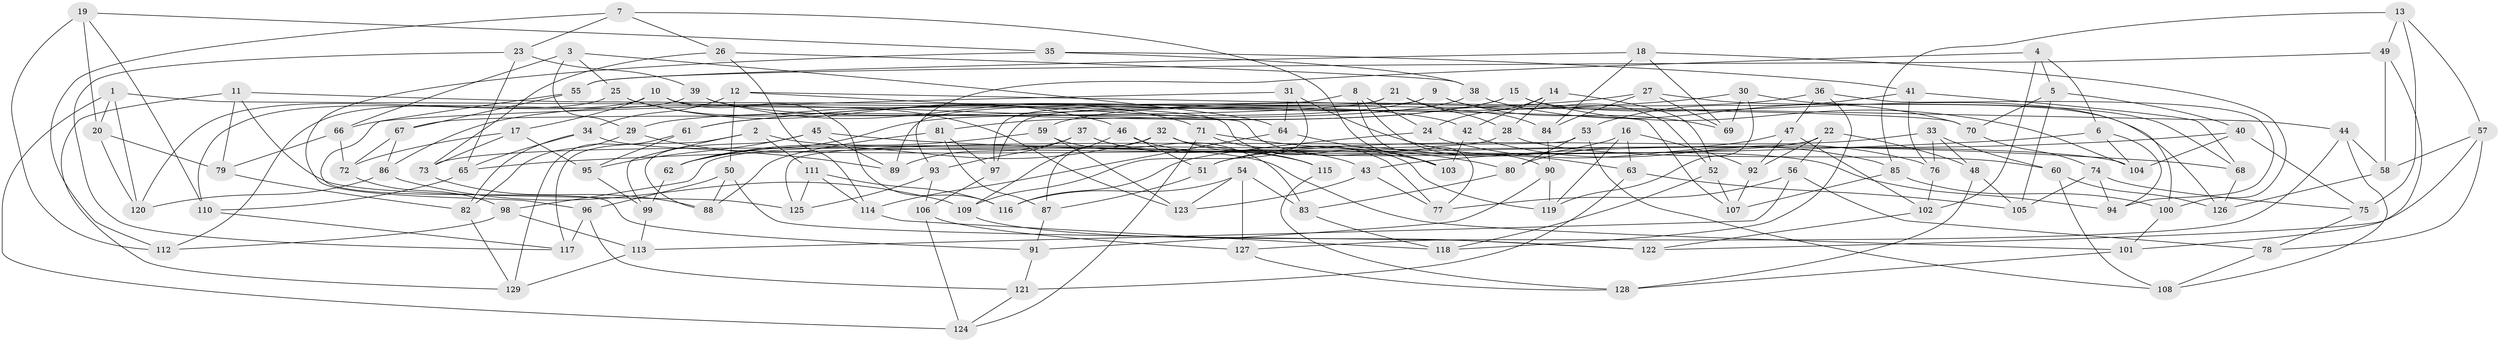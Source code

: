 // coarse degree distribution, {4: 0.3157894736842105, 6: 0.631578947368421, 5: 0.05263157894736842}
// Generated by graph-tools (version 1.1) at 2025/42/03/06/25 10:42:18]
// undirected, 129 vertices, 258 edges
graph export_dot {
graph [start="1"]
  node [color=gray90,style=filled];
  1;
  2;
  3;
  4;
  5;
  6;
  7;
  8;
  9;
  10;
  11;
  12;
  13;
  14;
  15;
  16;
  17;
  18;
  19;
  20;
  21;
  22;
  23;
  24;
  25;
  26;
  27;
  28;
  29;
  30;
  31;
  32;
  33;
  34;
  35;
  36;
  37;
  38;
  39;
  40;
  41;
  42;
  43;
  44;
  45;
  46;
  47;
  48;
  49;
  50;
  51;
  52;
  53;
  54;
  55;
  56;
  57;
  58;
  59;
  60;
  61;
  62;
  63;
  64;
  65;
  66;
  67;
  68;
  69;
  70;
  71;
  72;
  73;
  74;
  75;
  76;
  77;
  78;
  79;
  80;
  81;
  82;
  83;
  84;
  85;
  86;
  87;
  88;
  89;
  90;
  91;
  92;
  93;
  94;
  95;
  96;
  97;
  98;
  99;
  100;
  101;
  102;
  103;
  104;
  105;
  106;
  107;
  108;
  109;
  110;
  111;
  112;
  113;
  114;
  115;
  116;
  117;
  118;
  119;
  120;
  121;
  122;
  123;
  124;
  125;
  126;
  127;
  128;
  129;
  1 -- 107;
  1 -- 20;
  1 -- 124;
  1 -- 120;
  2 -- 99;
  2 -- 101;
  2 -- 117;
  2 -- 111;
  3 -- 25;
  3 -- 66;
  3 -- 64;
  3 -- 29;
  4 -- 93;
  4 -- 5;
  4 -- 102;
  4 -- 6;
  5 -- 105;
  5 -- 40;
  5 -- 70;
  6 -- 94;
  6 -- 65;
  6 -- 104;
  7 -- 26;
  7 -- 23;
  7 -- 103;
  7 -- 112;
  8 -- 24;
  8 -- 90;
  8 -- 77;
  8 -- 89;
  9 -- 69;
  9 -- 97;
  9 -- 62;
  9 -- 52;
  10 -- 116;
  10 -- 119;
  10 -- 110;
  10 -- 17;
  11 -- 79;
  11 -- 125;
  11 -- 70;
  11 -- 129;
  12 -- 34;
  12 -- 50;
  12 -- 103;
  12 -- 44;
  13 -- 57;
  13 -- 85;
  13 -- 75;
  13 -- 49;
  14 -- 42;
  14 -- 28;
  14 -- 24;
  14 -- 52;
  15 -- 86;
  15 -- 104;
  15 -- 29;
  15 -- 126;
  16 -- 51;
  16 -- 63;
  16 -- 119;
  16 -- 92;
  17 -- 73;
  17 -- 95;
  17 -- 72;
  18 -- 69;
  18 -- 100;
  18 -- 84;
  18 -- 55;
  19 -- 35;
  19 -- 20;
  19 -- 110;
  19 -- 112;
  20 -- 120;
  20 -- 79;
  21 -- 67;
  21 -- 97;
  21 -- 28;
  21 -- 84;
  22 -- 48;
  22 -- 92;
  22 -- 73;
  22 -- 56;
  23 -- 65;
  23 -- 39;
  23 -- 117;
  24 -- 116;
  24 -- 85;
  25 -- 46;
  25 -- 120;
  25 -- 123;
  26 -- 73;
  26 -- 114;
  26 -- 38;
  27 -- 69;
  27 -- 84;
  27 -- 68;
  27 -- 61;
  28 -- 98;
  28 -- 60;
  29 -- 82;
  29 -- 89;
  30 -- 100;
  30 -- 61;
  30 -- 69;
  30 -- 119;
  31 -- 109;
  31 -- 63;
  31 -- 66;
  31 -- 64;
  32 -- 115;
  32 -- 62;
  32 -- 87;
  32 -- 94;
  33 -- 76;
  33 -- 48;
  33 -- 51;
  33 -- 60;
  34 -- 104;
  34 -- 65;
  34 -- 82;
  35 -- 38;
  35 -- 41;
  35 -- 96;
  36 -- 94;
  36 -- 59;
  36 -- 118;
  36 -- 47;
  37 -- 89;
  37 -- 43;
  37 -- 93;
  37 -- 115;
  38 -- 70;
  38 -- 81;
  39 -- 42;
  39 -- 71;
  39 -- 112;
  40 -- 43;
  40 -- 104;
  40 -- 75;
  41 -- 53;
  41 -- 68;
  41 -- 76;
  42 -- 103;
  42 -- 76;
  43 -- 77;
  43 -- 123;
  44 -- 108;
  44 -- 58;
  44 -- 127;
  45 -- 88;
  45 -- 95;
  45 -- 89;
  45 -- 68;
  46 -- 109;
  46 -- 115;
  46 -- 51;
  47 -- 102;
  47 -- 92;
  47 -- 80;
  48 -- 128;
  48 -- 105;
  49 -- 55;
  49 -- 101;
  49 -- 58;
  50 -- 88;
  50 -- 96;
  50 -- 122;
  51 -- 87;
  52 -- 107;
  52 -- 118;
  53 -- 125;
  53 -- 108;
  53 -- 80;
  54 -- 123;
  54 -- 83;
  54 -- 116;
  54 -- 127;
  55 -- 91;
  55 -- 67;
  56 -- 113;
  56 -- 78;
  56 -- 77;
  57 -- 122;
  57 -- 78;
  57 -- 58;
  58 -- 126;
  59 -- 83;
  59 -- 123;
  59 -- 62;
  60 -- 108;
  60 -- 126;
  61 -- 95;
  61 -- 129;
  62 -- 99;
  63 -- 121;
  63 -- 105;
  64 -- 103;
  64 -- 114;
  65 -- 110;
  66 -- 72;
  66 -- 79;
  67 -- 86;
  67 -- 72;
  68 -- 126;
  70 -- 74;
  71 -- 124;
  71 -- 77;
  71 -- 80;
  72 -- 98;
  73 -- 88;
  74 -- 75;
  74 -- 94;
  74 -- 105;
  75 -- 78;
  76 -- 102;
  78 -- 108;
  79 -- 82;
  80 -- 83;
  81 -- 88;
  81 -- 87;
  81 -- 97;
  82 -- 129;
  83 -- 118;
  84 -- 90;
  85 -- 107;
  85 -- 100;
  86 -- 109;
  86 -- 120;
  87 -- 91;
  90 -- 91;
  90 -- 119;
  91 -- 121;
  92 -- 107;
  93 -- 106;
  93 -- 125;
  95 -- 99;
  96 -- 117;
  96 -- 121;
  97 -- 106;
  98 -- 112;
  98 -- 113;
  99 -- 113;
  100 -- 101;
  101 -- 128;
  102 -- 122;
  106 -- 127;
  106 -- 124;
  109 -- 122;
  110 -- 117;
  111 -- 116;
  111 -- 125;
  111 -- 114;
  113 -- 129;
  114 -- 118;
  115 -- 128;
  121 -- 124;
  127 -- 128;
}
